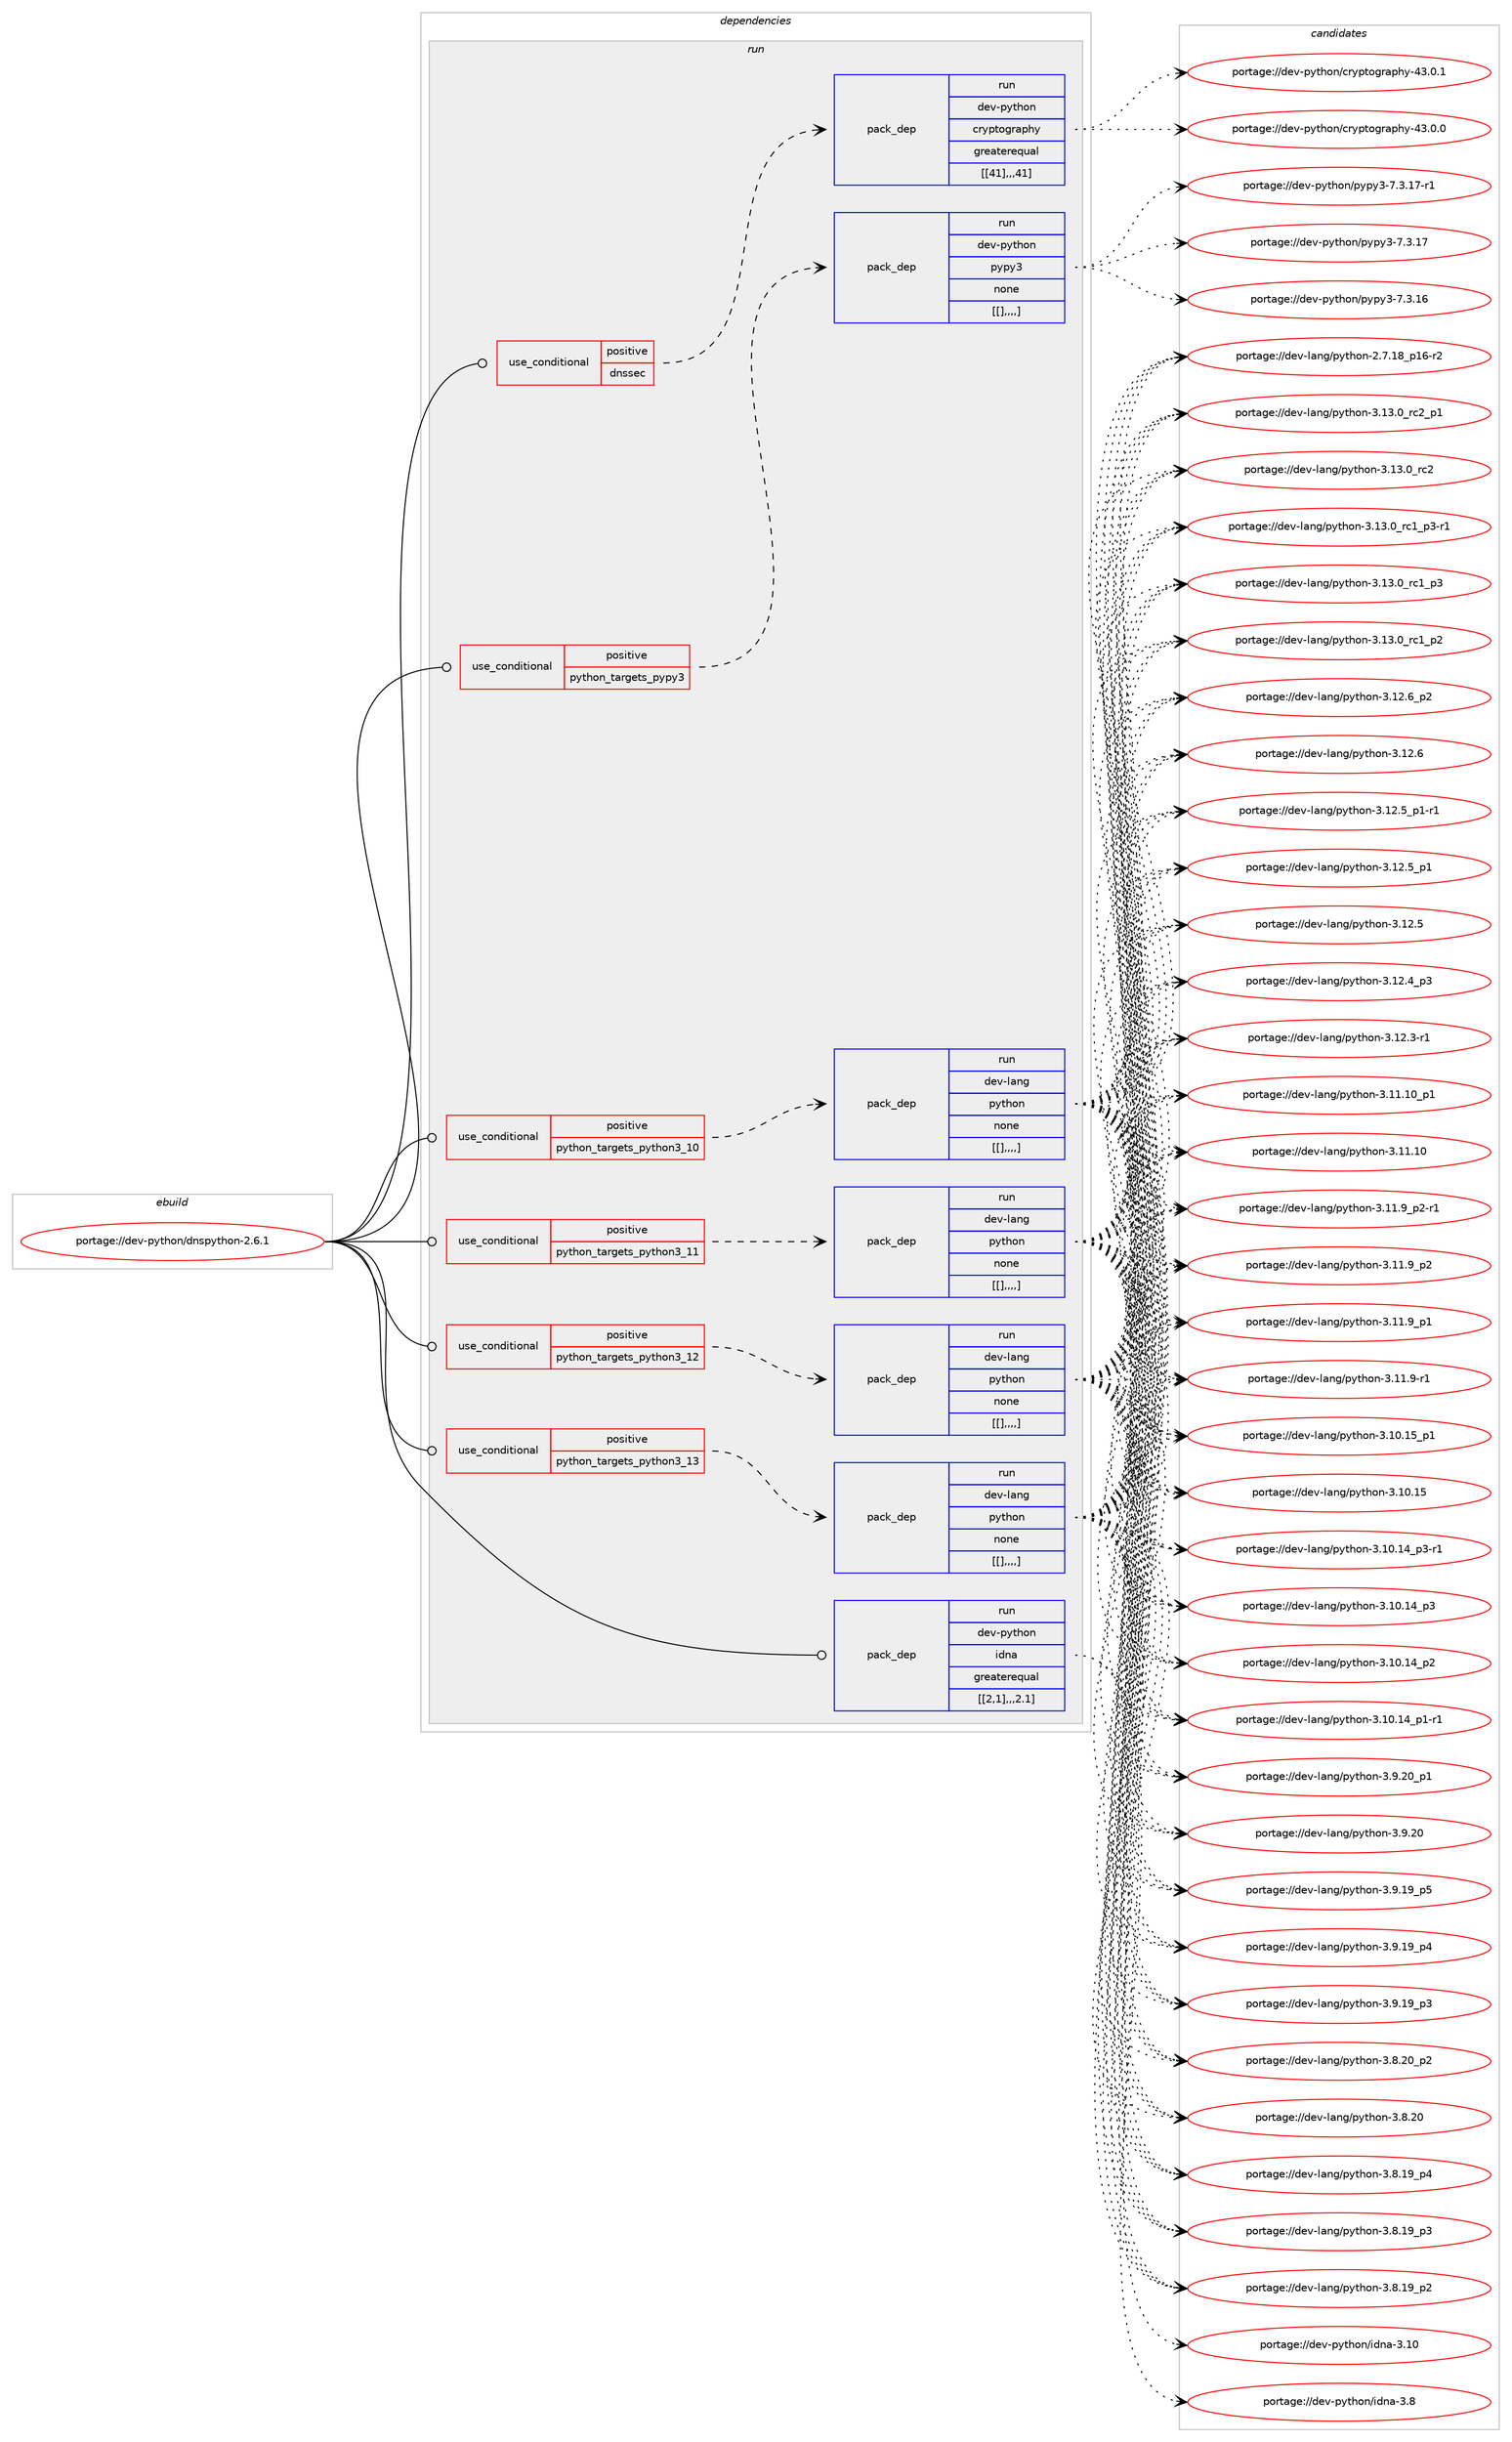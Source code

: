 digraph prolog {

# *************
# Graph options
# *************

newrank=true;
concentrate=true;
compound=true;
graph [rankdir=LR,fontname=Helvetica,fontsize=10,ranksep=1.5];#, ranksep=2.5, nodesep=0.2];
edge  [arrowhead=vee];
node  [fontname=Helvetica,fontsize=10];

# **********
# The ebuild
# **********

subgraph cluster_leftcol {
color=gray;
label=<<i>ebuild</i>>;
id [label="portage://dev-python/dnspython-2.6.1", color=red, width=4, href="../dev-python/dnspython-2.6.1.svg"];
}

# ****************
# The dependencies
# ****************

subgraph cluster_midcol {
color=gray;
label=<<i>dependencies</i>>;
subgraph cluster_compile {
fillcolor="#eeeeee";
style=filled;
label=<<i>compile</i>>;
}
subgraph cluster_compileandrun {
fillcolor="#eeeeee";
style=filled;
label=<<i>compile and run</i>>;
}
subgraph cluster_run {
fillcolor="#eeeeee";
style=filled;
label=<<i>run</i>>;
subgraph cond33556 {
dependency147196 [label=<<TABLE BORDER="0" CELLBORDER="1" CELLSPACING="0" CELLPADDING="4"><TR><TD ROWSPAN="3" CELLPADDING="10">use_conditional</TD></TR><TR><TD>positive</TD></TR><TR><TD>dnssec</TD></TR></TABLE>>, shape=none, color=red];
subgraph pack112428 {
dependency147197 [label=<<TABLE BORDER="0" CELLBORDER="1" CELLSPACING="0" CELLPADDING="4" WIDTH="220"><TR><TD ROWSPAN="6" CELLPADDING="30">pack_dep</TD></TR><TR><TD WIDTH="110">run</TD></TR><TR><TD>dev-python</TD></TR><TR><TD>cryptography</TD></TR><TR><TD>greaterequal</TD></TR><TR><TD>[[41],,,41]</TD></TR></TABLE>>, shape=none, color=blue];
}
dependency147196:e -> dependency147197:w [weight=20,style="dashed",arrowhead="vee"];
}
id:e -> dependency147196:w [weight=20,style="solid",arrowhead="odot"];
subgraph cond33557 {
dependency147198 [label=<<TABLE BORDER="0" CELLBORDER="1" CELLSPACING="0" CELLPADDING="4"><TR><TD ROWSPAN="3" CELLPADDING="10">use_conditional</TD></TR><TR><TD>positive</TD></TR><TR><TD>python_targets_pypy3</TD></TR></TABLE>>, shape=none, color=red];
subgraph pack112429 {
dependency147199 [label=<<TABLE BORDER="0" CELLBORDER="1" CELLSPACING="0" CELLPADDING="4" WIDTH="220"><TR><TD ROWSPAN="6" CELLPADDING="30">pack_dep</TD></TR><TR><TD WIDTH="110">run</TD></TR><TR><TD>dev-python</TD></TR><TR><TD>pypy3</TD></TR><TR><TD>none</TD></TR><TR><TD>[[],,,,]</TD></TR></TABLE>>, shape=none, color=blue];
}
dependency147198:e -> dependency147199:w [weight=20,style="dashed",arrowhead="vee"];
}
id:e -> dependency147198:w [weight=20,style="solid",arrowhead="odot"];
subgraph cond33558 {
dependency147200 [label=<<TABLE BORDER="0" CELLBORDER="1" CELLSPACING="0" CELLPADDING="4"><TR><TD ROWSPAN="3" CELLPADDING="10">use_conditional</TD></TR><TR><TD>positive</TD></TR><TR><TD>python_targets_python3_10</TD></TR></TABLE>>, shape=none, color=red];
subgraph pack112430 {
dependency147201 [label=<<TABLE BORDER="0" CELLBORDER="1" CELLSPACING="0" CELLPADDING="4" WIDTH="220"><TR><TD ROWSPAN="6" CELLPADDING="30">pack_dep</TD></TR><TR><TD WIDTH="110">run</TD></TR><TR><TD>dev-lang</TD></TR><TR><TD>python</TD></TR><TR><TD>none</TD></TR><TR><TD>[[],,,,]</TD></TR></TABLE>>, shape=none, color=blue];
}
dependency147200:e -> dependency147201:w [weight=20,style="dashed",arrowhead="vee"];
}
id:e -> dependency147200:w [weight=20,style="solid",arrowhead="odot"];
subgraph cond33559 {
dependency147202 [label=<<TABLE BORDER="0" CELLBORDER="1" CELLSPACING="0" CELLPADDING="4"><TR><TD ROWSPAN="3" CELLPADDING="10">use_conditional</TD></TR><TR><TD>positive</TD></TR><TR><TD>python_targets_python3_11</TD></TR></TABLE>>, shape=none, color=red];
subgraph pack112431 {
dependency147203 [label=<<TABLE BORDER="0" CELLBORDER="1" CELLSPACING="0" CELLPADDING="4" WIDTH="220"><TR><TD ROWSPAN="6" CELLPADDING="30">pack_dep</TD></TR><TR><TD WIDTH="110">run</TD></TR><TR><TD>dev-lang</TD></TR><TR><TD>python</TD></TR><TR><TD>none</TD></TR><TR><TD>[[],,,,]</TD></TR></TABLE>>, shape=none, color=blue];
}
dependency147202:e -> dependency147203:w [weight=20,style="dashed",arrowhead="vee"];
}
id:e -> dependency147202:w [weight=20,style="solid",arrowhead="odot"];
subgraph cond33560 {
dependency147204 [label=<<TABLE BORDER="0" CELLBORDER="1" CELLSPACING="0" CELLPADDING="4"><TR><TD ROWSPAN="3" CELLPADDING="10">use_conditional</TD></TR><TR><TD>positive</TD></TR><TR><TD>python_targets_python3_12</TD></TR></TABLE>>, shape=none, color=red];
subgraph pack112432 {
dependency147205 [label=<<TABLE BORDER="0" CELLBORDER="1" CELLSPACING="0" CELLPADDING="4" WIDTH="220"><TR><TD ROWSPAN="6" CELLPADDING="30">pack_dep</TD></TR><TR><TD WIDTH="110">run</TD></TR><TR><TD>dev-lang</TD></TR><TR><TD>python</TD></TR><TR><TD>none</TD></TR><TR><TD>[[],,,,]</TD></TR></TABLE>>, shape=none, color=blue];
}
dependency147204:e -> dependency147205:w [weight=20,style="dashed",arrowhead="vee"];
}
id:e -> dependency147204:w [weight=20,style="solid",arrowhead="odot"];
subgraph cond33561 {
dependency147206 [label=<<TABLE BORDER="0" CELLBORDER="1" CELLSPACING="0" CELLPADDING="4"><TR><TD ROWSPAN="3" CELLPADDING="10">use_conditional</TD></TR><TR><TD>positive</TD></TR><TR><TD>python_targets_python3_13</TD></TR></TABLE>>, shape=none, color=red];
subgraph pack112433 {
dependency147207 [label=<<TABLE BORDER="0" CELLBORDER="1" CELLSPACING="0" CELLPADDING="4" WIDTH="220"><TR><TD ROWSPAN="6" CELLPADDING="30">pack_dep</TD></TR><TR><TD WIDTH="110">run</TD></TR><TR><TD>dev-lang</TD></TR><TR><TD>python</TD></TR><TR><TD>none</TD></TR><TR><TD>[[],,,,]</TD></TR></TABLE>>, shape=none, color=blue];
}
dependency147206:e -> dependency147207:w [weight=20,style="dashed",arrowhead="vee"];
}
id:e -> dependency147206:w [weight=20,style="solid",arrowhead="odot"];
subgraph pack112434 {
dependency147208 [label=<<TABLE BORDER="0" CELLBORDER="1" CELLSPACING="0" CELLPADDING="4" WIDTH="220"><TR><TD ROWSPAN="6" CELLPADDING="30">pack_dep</TD></TR><TR><TD WIDTH="110">run</TD></TR><TR><TD>dev-python</TD></TR><TR><TD>idna</TD></TR><TR><TD>greaterequal</TD></TR><TR><TD>[[2,1],,,2.1]</TD></TR></TABLE>>, shape=none, color=blue];
}
id:e -> dependency147208:w [weight=20,style="solid",arrowhead="odot"];
}
}

# **************
# The candidates
# **************

subgraph cluster_choices {
rank=same;
color=gray;
label=<<i>candidates</i>>;

subgraph choice112428 {
color=black;
nodesep=1;
choice1001011184511212111610411111047991141211121161111031149711210412145525146484649 [label="portage://dev-python/cryptography-43.0.1", color=red, width=4,href="../dev-python/cryptography-43.0.1.svg"];
choice1001011184511212111610411111047991141211121161111031149711210412145525146484648 [label="portage://dev-python/cryptography-43.0.0", color=red, width=4,href="../dev-python/cryptography-43.0.0.svg"];
dependency147197:e -> choice1001011184511212111610411111047991141211121161111031149711210412145525146484649:w [style=dotted,weight="100"];
dependency147197:e -> choice1001011184511212111610411111047991141211121161111031149711210412145525146484648:w [style=dotted,weight="100"];
}
subgraph choice112429 {
color=black;
nodesep=1;
choice100101118451121211161041111104711212111212151455546514649554511449 [label="portage://dev-python/pypy3-7.3.17-r1", color=red, width=4,href="../dev-python/pypy3-7.3.17-r1.svg"];
choice10010111845112121116104111110471121211121215145554651464955 [label="portage://dev-python/pypy3-7.3.17", color=red, width=4,href="../dev-python/pypy3-7.3.17.svg"];
choice10010111845112121116104111110471121211121215145554651464954 [label="portage://dev-python/pypy3-7.3.16", color=red, width=4,href="../dev-python/pypy3-7.3.16.svg"];
dependency147199:e -> choice100101118451121211161041111104711212111212151455546514649554511449:w [style=dotted,weight="100"];
dependency147199:e -> choice10010111845112121116104111110471121211121215145554651464955:w [style=dotted,weight="100"];
dependency147199:e -> choice10010111845112121116104111110471121211121215145554651464954:w [style=dotted,weight="100"];
}
subgraph choice112430 {
color=black;
nodesep=1;
choice100101118451089711010347112121116104111110455146495146489511499509511249 [label="portage://dev-lang/python-3.13.0_rc2_p1", color=red, width=4,href="../dev-lang/python-3.13.0_rc2_p1.svg"];
choice10010111845108971101034711212111610411111045514649514648951149950 [label="portage://dev-lang/python-3.13.0_rc2", color=red, width=4,href="../dev-lang/python-3.13.0_rc2.svg"];
choice1001011184510897110103471121211161041111104551464951464895114994995112514511449 [label="portage://dev-lang/python-3.13.0_rc1_p3-r1", color=red, width=4,href="../dev-lang/python-3.13.0_rc1_p3-r1.svg"];
choice100101118451089711010347112121116104111110455146495146489511499499511251 [label="portage://dev-lang/python-3.13.0_rc1_p3", color=red, width=4,href="../dev-lang/python-3.13.0_rc1_p3.svg"];
choice100101118451089711010347112121116104111110455146495146489511499499511250 [label="portage://dev-lang/python-3.13.0_rc1_p2", color=red, width=4,href="../dev-lang/python-3.13.0_rc1_p2.svg"];
choice100101118451089711010347112121116104111110455146495046549511250 [label="portage://dev-lang/python-3.12.6_p2", color=red, width=4,href="../dev-lang/python-3.12.6_p2.svg"];
choice10010111845108971101034711212111610411111045514649504654 [label="portage://dev-lang/python-3.12.6", color=red, width=4,href="../dev-lang/python-3.12.6.svg"];
choice1001011184510897110103471121211161041111104551464950465395112494511449 [label="portage://dev-lang/python-3.12.5_p1-r1", color=red, width=4,href="../dev-lang/python-3.12.5_p1-r1.svg"];
choice100101118451089711010347112121116104111110455146495046539511249 [label="portage://dev-lang/python-3.12.5_p1", color=red, width=4,href="../dev-lang/python-3.12.5_p1.svg"];
choice10010111845108971101034711212111610411111045514649504653 [label="portage://dev-lang/python-3.12.5", color=red, width=4,href="../dev-lang/python-3.12.5.svg"];
choice100101118451089711010347112121116104111110455146495046529511251 [label="portage://dev-lang/python-3.12.4_p3", color=red, width=4,href="../dev-lang/python-3.12.4_p3.svg"];
choice100101118451089711010347112121116104111110455146495046514511449 [label="portage://dev-lang/python-3.12.3-r1", color=red, width=4,href="../dev-lang/python-3.12.3-r1.svg"];
choice10010111845108971101034711212111610411111045514649494649489511249 [label="portage://dev-lang/python-3.11.10_p1", color=red, width=4,href="../dev-lang/python-3.11.10_p1.svg"];
choice1001011184510897110103471121211161041111104551464949464948 [label="portage://dev-lang/python-3.11.10", color=red, width=4,href="../dev-lang/python-3.11.10.svg"];
choice1001011184510897110103471121211161041111104551464949465795112504511449 [label="portage://dev-lang/python-3.11.9_p2-r1", color=red, width=4,href="../dev-lang/python-3.11.9_p2-r1.svg"];
choice100101118451089711010347112121116104111110455146494946579511250 [label="portage://dev-lang/python-3.11.9_p2", color=red, width=4,href="../dev-lang/python-3.11.9_p2.svg"];
choice100101118451089711010347112121116104111110455146494946579511249 [label="portage://dev-lang/python-3.11.9_p1", color=red, width=4,href="../dev-lang/python-3.11.9_p1.svg"];
choice100101118451089711010347112121116104111110455146494946574511449 [label="portage://dev-lang/python-3.11.9-r1", color=red, width=4,href="../dev-lang/python-3.11.9-r1.svg"];
choice10010111845108971101034711212111610411111045514649484649539511249 [label="portage://dev-lang/python-3.10.15_p1", color=red, width=4,href="../dev-lang/python-3.10.15_p1.svg"];
choice1001011184510897110103471121211161041111104551464948464953 [label="portage://dev-lang/python-3.10.15", color=red, width=4,href="../dev-lang/python-3.10.15.svg"];
choice100101118451089711010347112121116104111110455146494846495295112514511449 [label="portage://dev-lang/python-3.10.14_p3-r1", color=red, width=4,href="../dev-lang/python-3.10.14_p3-r1.svg"];
choice10010111845108971101034711212111610411111045514649484649529511251 [label="portage://dev-lang/python-3.10.14_p3", color=red, width=4,href="../dev-lang/python-3.10.14_p3.svg"];
choice10010111845108971101034711212111610411111045514649484649529511250 [label="portage://dev-lang/python-3.10.14_p2", color=red, width=4,href="../dev-lang/python-3.10.14_p2.svg"];
choice100101118451089711010347112121116104111110455146494846495295112494511449 [label="portage://dev-lang/python-3.10.14_p1-r1", color=red, width=4,href="../dev-lang/python-3.10.14_p1-r1.svg"];
choice100101118451089711010347112121116104111110455146574650489511249 [label="portage://dev-lang/python-3.9.20_p1", color=red, width=4,href="../dev-lang/python-3.9.20_p1.svg"];
choice10010111845108971101034711212111610411111045514657465048 [label="portage://dev-lang/python-3.9.20", color=red, width=4,href="../dev-lang/python-3.9.20.svg"];
choice100101118451089711010347112121116104111110455146574649579511253 [label="portage://dev-lang/python-3.9.19_p5", color=red, width=4,href="../dev-lang/python-3.9.19_p5.svg"];
choice100101118451089711010347112121116104111110455146574649579511252 [label="portage://dev-lang/python-3.9.19_p4", color=red, width=4,href="../dev-lang/python-3.9.19_p4.svg"];
choice100101118451089711010347112121116104111110455146574649579511251 [label="portage://dev-lang/python-3.9.19_p3", color=red, width=4,href="../dev-lang/python-3.9.19_p3.svg"];
choice100101118451089711010347112121116104111110455146564650489511250 [label="portage://dev-lang/python-3.8.20_p2", color=red, width=4,href="../dev-lang/python-3.8.20_p2.svg"];
choice10010111845108971101034711212111610411111045514656465048 [label="portage://dev-lang/python-3.8.20", color=red, width=4,href="../dev-lang/python-3.8.20.svg"];
choice100101118451089711010347112121116104111110455146564649579511252 [label="portage://dev-lang/python-3.8.19_p4", color=red, width=4,href="../dev-lang/python-3.8.19_p4.svg"];
choice100101118451089711010347112121116104111110455146564649579511251 [label="portage://dev-lang/python-3.8.19_p3", color=red, width=4,href="../dev-lang/python-3.8.19_p3.svg"];
choice100101118451089711010347112121116104111110455146564649579511250 [label="portage://dev-lang/python-3.8.19_p2", color=red, width=4,href="../dev-lang/python-3.8.19_p2.svg"];
choice100101118451089711010347112121116104111110455046554649569511249544511450 [label="portage://dev-lang/python-2.7.18_p16-r2", color=red, width=4,href="../dev-lang/python-2.7.18_p16-r2.svg"];
dependency147201:e -> choice100101118451089711010347112121116104111110455146495146489511499509511249:w [style=dotted,weight="100"];
dependency147201:e -> choice10010111845108971101034711212111610411111045514649514648951149950:w [style=dotted,weight="100"];
dependency147201:e -> choice1001011184510897110103471121211161041111104551464951464895114994995112514511449:w [style=dotted,weight="100"];
dependency147201:e -> choice100101118451089711010347112121116104111110455146495146489511499499511251:w [style=dotted,weight="100"];
dependency147201:e -> choice100101118451089711010347112121116104111110455146495146489511499499511250:w [style=dotted,weight="100"];
dependency147201:e -> choice100101118451089711010347112121116104111110455146495046549511250:w [style=dotted,weight="100"];
dependency147201:e -> choice10010111845108971101034711212111610411111045514649504654:w [style=dotted,weight="100"];
dependency147201:e -> choice1001011184510897110103471121211161041111104551464950465395112494511449:w [style=dotted,weight="100"];
dependency147201:e -> choice100101118451089711010347112121116104111110455146495046539511249:w [style=dotted,weight="100"];
dependency147201:e -> choice10010111845108971101034711212111610411111045514649504653:w [style=dotted,weight="100"];
dependency147201:e -> choice100101118451089711010347112121116104111110455146495046529511251:w [style=dotted,weight="100"];
dependency147201:e -> choice100101118451089711010347112121116104111110455146495046514511449:w [style=dotted,weight="100"];
dependency147201:e -> choice10010111845108971101034711212111610411111045514649494649489511249:w [style=dotted,weight="100"];
dependency147201:e -> choice1001011184510897110103471121211161041111104551464949464948:w [style=dotted,weight="100"];
dependency147201:e -> choice1001011184510897110103471121211161041111104551464949465795112504511449:w [style=dotted,weight="100"];
dependency147201:e -> choice100101118451089711010347112121116104111110455146494946579511250:w [style=dotted,weight="100"];
dependency147201:e -> choice100101118451089711010347112121116104111110455146494946579511249:w [style=dotted,weight="100"];
dependency147201:e -> choice100101118451089711010347112121116104111110455146494946574511449:w [style=dotted,weight="100"];
dependency147201:e -> choice10010111845108971101034711212111610411111045514649484649539511249:w [style=dotted,weight="100"];
dependency147201:e -> choice1001011184510897110103471121211161041111104551464948464953:w [style=dotted,weight="100"];
dependency147201:e -> choice100101118451089711010347112121116104111110455146494846495295112514511449:w [style=dotted,weight="100"];
dependency147201:e -> choice10010111845108971101034711212111610411111045514649484649529511251:w [style=dotted,weight="100"];
dependency147201:e -> choice10010111845108971101034711212111610411111045514649484649529511250:w [style=dotted,weight="100"];
dependency147201:e -> choice100101118451089711010347112121116104111110455146494846495295112494511449:w [style=dotted,weight="100"];
dependency147201:e -> choice100101118451089711010347112121116104111110455146574650489511249:w [style=dotted,weight="100"];
dependency147201:e -> choice10010111845108971101034711212111610411111045514657465048:w [style=dotted,weight="100"];
dependency147201:e -> choice100101118451089711010347112121116104111110455146574649579511253:w [style=dotted,weight="100"];
dependency147201:e -> choice100101118451089711010347112121116104111110455146574649579511252:w [style=dotted,weight="100"];
dependency147201:e -> choice100101118451089711010347112121116104111110455146574649579511251:w [style=dotted,weight="100"];
dependency147201:e -> choice100101118451089711010347112121116104111110455146564650489511250:w [style=dotted,weight="100"];
dependency147201:e -> choice10010111845108971101034711212111610411111045514656465048:w [style=dotted,weight="100"];
dependency147201:e -> choice100101118451089711010347112121116104111110455146564649579511252:w [style=dotted,weight="100"];
dependency147201:e -> choice100101118451089711010347112121116104111110455146564649579511251:w [style=dotted,weight="100"];
dependency147201:e -> choice100101118451089711010347112121116104111110455146564649579511250:w [style=dotted,weight="100"];
dependency147201:e -> choice100101118451089711010347112121116104111110455046554649569511249544511450:w [style=dotted,weight="100"];
}
subgraph choice112431 {
color=black;
nodesep=1;
choice100101118451089711010347112121116104111110455146495146489511499509511249 [label="portage://dev-lang/python-3.13.0_rc2_p1", color=red, width=4,href="../dev-lang/python-3.13.0_rc2_p1.svg"];
choice10010111845108971101034711212111610411111045514649514648951149950 [label="portage://dev-lang/python-3.13.0_rc2", color=red, width=4,href="../dev-lang/python-3.13.0_rc2.svg"];
choice1001011184510897110103471121211161041111104551464951464895114994995112514511449 [label="portage://dev-lang/python-3.13.0_rc1_p3-r1", color=red, width=4,href="../dev-lang/python-3.13.0_rc1_p3-r1.svg"];
choice100101118451089711010347112121116104111110455146495146489511499499511251 [label="portage://dev-lang/python-3.13.0_rc1_p3", color=red, width=4,href="../dev-lang/python-3.13.0_rc1_p3.svg"];
choice100101118451089711010347112121116104111110455146495146489511499499511250 [label="portage://dev-lang/python-3.13.0_rc1_p2", color=red, width=4,href="../dev-lang/python-3.13.0_rc1_p2.svg"];
choice100101118451089711010347112121116104111110455146495046549511250 [label="portage://dev-lang/python-3.12.6_p2", color=red, width=4,href="../dev-lang/python-3.12.6_p2.svg"];
choice10010111845108971101034711212111610411111045514649504654 [label="portage://dev-lang/python-3.12.6", color=red, width=4,href="../dev-lang/python-3.12.6.svg"];
choice1001011184510897110103471121211161041111104551464950465395112494511449 [label="portage://dev-lang/python-3.12.5_p1-r1", color=red, width=4,href="../dev-lang/python-3.12.5_p1-r1.svg"];
choice100101118451089711010347112121116104111110455146495046539511249 [label="portage://dev-lang/python-3.12.5_p1", color=red, width=4,href="../dev-lang/python-3.12.5_p1.svg"];
choice10010111845108971101034711212111610411111045514649504653 [label="portage://dev-lang/python-3.12.5", color=red, width=4,href="../dev-lang/python-3.12.5.svg"];
choice100101118451089711010347112121116104111110455146495046529511251 [label="portage://dev-lang/python-3.12.4_p3", color=red, width=4,href="../dev-lang/python-3.12.4_p3.svg"];
choice100101118451089711010347112121116104111110455146495046514511449 [label="portage://dev-lang/python-3.12.3-r1", color=red, width=4,href="../dev-lang/python-3.12.3-r1.svg"];
choice10010111845108971101034711212111610411111045514649494649489511249 [label="portage://dev-lang/python-3.11.10_p1", color=red, width=4,href="../dev-lang/python-3.11.10_p1.svg"];
choice1001011184510897110103471121211161041111104551464949464948 [label="portage://dev-lang/python-3.11.10", color=red, width=4,href="../dev-lang/python-3.11.10.svg"];
choice1001011184510897110103471121211161041111104551464949465795112504511449 [label="portage://dev-lang/python-3.11.9_p2-r1", color=red, width=4,href="../dev-lang/python-3.11.9_p2-r1.svg"];
choice100101118451089711010347112121116104111110455146494946579511250 [label="portage://dev-lang/python-3.11.9_p2", color=red, width=4,href="../dev-lang/python-3.11.9_p2.svg"];
choice100101118451089711010347112121116104111110455146494946579511249 [label="portage://dev-lang/python-3.11.9_p1", color=red, width=4,href="../dev-lang/python-3.11.9_p1.svg"];
choice100101118451089711010347112121116104111110455146494946574511449 [label="portage://dev-lang/python-3.11.9-r1", color=red, width=4,href="../dev-lang/python-3.11.9-r1.svg"];
choice10010111845108971101034711212111610411111045514649484649539511249 [label="portage://dev-lang/python-3.10.15_p1", color=red, width=4,href="../dev-lang/python-3.10.15_p1.svg"];
choice1001011184510897110103471121211161041111104551464948464953 [label="portage://dev-lang/python-3.10.15", color=red, width=4,href="../dev-lang/python-3.10.15.svg"];
choice100101118451089711010347112121116104111110455146494846495295112514511449 [label="portage://dev-lang/python-3.10.14_p3-r1", color=red, width=4,href="../dev-lang/python-3.10.14_p3-r1.svg"];
choice10010111845108971101034711212111610411111045514649484649529511251 [label="portage://dev-lang/python-3.10.14_p3", color=red, width=4,href="../dev-lang/python-3.10.14_p3.svg"];
choice10010111845108971101034711212111610411111045514649484649529511250 [label="portage://dev-lang/python-3.10.14_p2", color=red, width=4,href="../dev-lang/python-3.10.14_p2.svg"];
choice100101118451089711010347112121116104111110455146494846495295112494511449 [label="portage://dev-lang/python-3.10.14_p1-r1", color=red, width=4,href="../dev-lang/python-3.10.14_p1-r1.svg"];
choice100101118451089711010347112121116104111110455146574650489511249 [label="portage://dev-lang/python-3.9.20_p1", color=red, width=4,href="../dev-lang/python-3.9.20_p1.svg"];
choice10010111845108971101034711212111610411111045514657465048 [label="portage://dev-lang/python-3.9.20", color=red, width=4,href="../dev-lang/python-3.9.20.svg"];
choice100101118451089711010347112121116104111110455146574649579511253 [label="portage://dev-lang/python-3.9.19_p5", color=red, width=4,href="../dev-lang/python-3.9.19_p5.svg"];
choice100101118451089711010347112121116104111110455146574649579511252 [label="portage://dev-lang/python-3.9.19_p4", color=red, width=4,href="../dev-lang/python-3.9.19_p4.svg"];
choice100101118451089711010347112121116104111110455146574649579511251 [label="portage://dev-lang/python-3.9.19_p3", color=red, width=4,href="../dev-lang/python-3.9.19_p3.svg"];
choice100101118451089711010347112121116104111110455146564650489511250 [label="portage://dev-lang/python-3.8.20_p2", color=red, width=4,href="../dev-lang/python-3.8.20_p2.svg"];
choice10010111845108971101034711212111610411111045514656465048 [label="portage://dev-lang/python-3.8.20", color=red, width=4,href="../dev-lang/python-3.8.20.svg"];
choice100101118451089711010347112121116104111110455146564649579511252 [label="portage://dev-lang/python-3.8.19_p4", color=red, width=4,href="../dev-lang/python-3.8.19_p4.svg"];
choice100101118451089711010347112121116104111110455146564649579511251 [label="portage://dev-lang/python-3.8.19_p3", color=red, width=4,href="../dev-lang/python-3.8.19_p3.svg"];
choice100101118451089711010347112121116104111110455146564649579511250 [label="portage://dev-lang/python-3.8.19_p2", color=red, width=4,href="../dev-lang/python-3.8.19_p2.svg"];
choice100101118451089711010347112121116104111110455046554649569511249544511450 [label="portage://dev-lang/python-2.7.18_p16-r2", color=red, width=4,href="../dev-lang/python-2.7.18_p16-r2.svg"];
dependency147203:e -> choice100101118451089711010347112121116104111110455146495146489511499509511249:w [style=dotted,weight="100"];
dependency147203:e -> choice10010111845108971101034711212111610411111045514649514648951149950:w [style=dotted,weight="100"];
dependency147203:e -> choice1001011184510897110103471121211161041111104551464951464895114994995112514511449:w [style=dotted,weight="100"];
dependency147203:e -> choice100101118451089711010347112121116104111110455146495146489511499499511251:w [style=dotted,weight="100"];
dependency147203:e -> choice100101118451089711010347112121116104111110455146495146489511499499511250:w [style=dotted,weight="100"];
dependency147203:e -> choice100101118451089711010347112121116104111110455146495046549511250:w [style=dotted,weight="100"];
dependency147203:e -> choice10010111845108971101034711212111610411111045514649504654:w [style=dotted,weight="100"];
dependency147203:e -> choice1001011184510897110103471121211161041111104551464950465395112494511449:w [style=dotted,weight="100"];
dependency147203:e -> choice100101118451089711010347112121116104111110455146495046539511249:w [style=dotted,weight="100"];
dependency147203:e -> choice10010111845108971101034711212111610411111045514649504653:w [style=dotted,weight="100"];
dependency147203:e -> choice100101118451089711010347112121116104111110455146495046529511251:w [style=dotted,weight="100"];
dependency147203:e -> choice100101118451089711010347112121116104111110455146495046514511449:w [style=dotted,weight="100"];
dependency147203:e -> choice10010111845108971101034711212111610411111045514649494649489511249:w [style=dotted,weight="100"];
dependency147203:e -> choice1001011184510897110103471121211161041111104551464949464948:w [style=dotted,weight="100"];
dependency147203:e -> choice1001011184510897110103471121211161041111104551464949465795112504511449:w [style=dotted,weight="100"];
dependency147203:e -> choice100101118451089711010347112121116104111110455146494946579511250:w [style=dotted,weight="100"];
dependency147203:e -> choice100101118451089711010347112121116104111110455146494946579511249:w [style=dotted,weight="100"];
dependency147203:e -> choice100101118451089711010347112121116104111110455146494946574511449:w [style=dotted,weight="100"];
dependency147203:e -> choice10010111845108971101034711212111610411111045514649484649539511249:w [style=dotted,weight="100"];
dependency147203:e -> choice1001011184510897110103471121211161041111104551464948464953:w [style=dotted,weight="100"];
dependency147203:e -> choice100101118451089711010347112121116104111110455146494846495295112514511449:w [style=dotted,weight="100"];
dependency147203:e -> choice10010111845108971101034711212111610411111045514649484649529511251:w [style=dotted,weight="100"];
dependency147203:e -> choice10010111845108971101034711212111610411111045514649484649529511250:w [style=dotted,weight="100"];
dependency147203:e -> choice100101118451089711010347112121116104111110455146494846495295112494511449:w [style=dotted,weight="100"];
dependency147203:e -> choice100101118451089711010347112121116104111110455146574650489511249:w [style=dotted,weight="100"];
dependency147203:e -> choice10010111845108971101034711212111610411111045514657465048:w [style=dotted,weight="100"];
dependency147203:e -> choice100101118451089711010347112121116104111110455146574649579511253:w [style=dotted,weight="100"];
dependency147203:e -> choice100101118451089711010347112121116104111110455146574649579511252:w [style=dotted,weight="100"];
dependency147203:e -> choice100101118451089711010347112121116104111110455146574649579511251:w [style=dotted,weight="100"];
dependency147203:e -> choice100101118451089711010347112121116104111110455146564650489511250:w [style=dotted,weight="100"];
dependency147203:e -> choice10010111845108971101034711212111610411111045514656465048:w [style=dotted,weight="100"];
dependency147203:e -> choice100101118451089711010347112121116104111110455146564649579511252:w [style=dotted,weight="100"];
dependency147203:e -> choice100101118451089711010347112121116104111110455146564649579511251:w [style=dotted,weight="100"];
dependency147203:e -> choice100101118451089711010347112121116104111110455146564649579511250:w [style=dotted,weight="100"];
dependency147203:e -> choice100101118451089711010347112121116104111110455046554649569511249544511450:w [style=dotted,weight="100"];
}
subgraph choice112432 {
color=black;
nodesep=1;
choice100101118451089711010347112121116104111110455146495146489511499509511249 [label="portage://dev-lang/python-3.13.0_rc2_p1", color=red, width=4,href="../dev-lang/python-3.13.0_rc2_p1.svg"];
choice10010111845108971101034711212111610411111045514649514648951149950 [label="portage://dev-lang/python-3.13.0_rc2", color=red, width=4,href="../dev-lang/python-3.13.0_rc2.svg"];
choice1001011184510897110103471121211161041111104551464951464895114994995112514511449 [label="portage://dev-lang/python-3.13.0_rc1_p3-r1", color=red, width=4,href="../dev-lang/python-3.13.0_rc1_p3-r1.svg"];
choice100101118451089711010347112121116104111110455146495146489511499499511251 [label="portage://dev-lang/python-3.13.0_rc1_p3", color=red, width=4,href="../dev-lang/python-3.13.0_rc1_p3.svg"];
choice100101118451089711010347112121116104111110455146495146489511499499511250 [label="portage://dev-lang/python-3.13.0_rc1_p2", color=red, width=4,href="../dev-lang/python-3.13.0_rc1_p2.svg"];
choice100101118451089711010347112121116104111110455146495046549511250 [label="portage://dev-lang/python-3.12.6_p2", color=red, width=4,href="../dev-lang/python-3.12.6_p2.svg"];
choice10010111845108971101034711212111610411111045514649504654 [label="portage://dev-lang/python-3.12.6", color=red, width=4,href="../dev-lang/python-3.12.6.svg"];
choice1001011184510897110103471121211161041111104551464950465395112494511449 [label="portage://dev-lang/python-3.12.5_p1-r1", color=red, width=4,href="../dev-lang/python-3.12.5_p1-r1.svg"];
choice100101118451089711010347112121116104111110455146495046539511249 [label="portage://dev-lang/python-3.12.5_p1", color=red, width=4,href="../dev-lang/python-3.12.5_p1.svg"];
choice10010111845108971101034711212111610411111045514649504653 [label="portage://dev-lang/python-3.12.5", color=red, width=4,href="../dev-lang/python-3.12.5.svg"];
choice100101118451089711010347112121116104111110455146495046529511251 [label="portage://dev-lang/python-3.12.4_p3", color=red, width=4,href="../dev-lang/python-3.12.4_p3.svg"];
choice100101118451089711010347112121116104111110455146495046514511449 [label="portage://dev-lang/python-3.12.3-r1", color=red, width=4,href="../dev-lang/python-3.12.3-r1.svg"];
choice10010111845108971101034711212111610411111045514649494649489511249 [label="portage://dev-lang/python-3.11.10_p1", color=red, width=4,href="../dev-lang/python-3.11.10_p1.svg"];
choice1001011184510897110103471121211161041111104551464949464948 [label="portage://dev-lang/python-3.11.10", color=red, width=4,href="../dev-lang/python-3.11.10.svg"];
choice1001011184510897110103471121211161041111104551464949465795112504511449 [label="portage://dev-lang/python-3.11.9_p2-r1", color=red, width=4,href="../dev-lang/python-3.11.9_p2-r1.svg"];
choice100101118451089711010347112121116104111110455146494946579511250 [label="portage://dev-lang/python-3.11.9_p2", color=red, width=4,href="../dev-lang/python-3.11.9_p2.svg"];
choice100101118451089711010347112121116104111110455146494946579511249 [label="portage://dev-lang/python-3.11.9_p1", color=red, width=4,href="../dev-lang/python-3.11.9_p1.svg"];
choice100101118451089711010347112121116104111110455146494946574511449 [label="portage://dev-lang/python-3.11.9-r1", color=red, width=4,href="../dev-lang/python-3.11.9-r1.svg"];
choice10010111845108971101034711212111610411111045514649484649539511249 [label="portage://dev-lang/python-3.10.15_p1", color=red, width=4,href="../dev-lang/python-3.10.15_p1.svg"];
choice1001011184510897110103471121211161041111104551464948464953 [label="portage://dev-lang/python-3.10.15", color=red, width=4,href="../dev-lang/python-3.10.15.svg"];
choice100101118451089711010347112121116104111110455146494846495295112514511449 [label="portage://dev-lang/python-3.10.14_p3-r1", color=red, width=4,href="../dev-lang/python-3.10.14_p3-r1.svg"];
choice10010111845108971101034711212111610411111045514649484649529511251 [label="portage://dev-lang/python-3.10.14_p3", color=red, width=4,href="../dev-lang/python-3.10.14_p3.svg"];
choice10010111845108971101034711212111610411111045514649484649529511250 [label="portage://dev-lang/python-3.10.14_p2", color=red, width=4,href="../dev-lang/python-3.10.14_p2.svg"];
choice100101118451089711010347112121116104111110455146494846495295112494511449 [label="portage://dev-lang/python-3.10.14_p1-r1", color=red, width=4,href="../dev-lang/python-3.10.14_p1-r1.svg"];
choice100101118451089711010347112121116104111110455146574650489511249 [label="portage://dev-lang/python-3.9.20_p1", color=red, width=4,href="../dev-lang/python-3.9.20_p1.svg"];
choice10010111845108971101034711212111610411111045514657465048 [label="portage://dev-lang/python-3.9.20", color=red, width=4,href="../dev-lang/python-3.9.20.svg"];
choice100101118451089711010347112121116104111110455146574649579511253 [label="portage://dev-lang/python-3.9.19_p5", color=red, width=4,href="../dev-lang/python-3.9.19_p5.svg"];
choice100101118451089711010347112121116104111110455146574649579511252 [label="portage://dev-lang/python-3.9.19_p4", color=red, width=4,href="../dev-lang/python-3.9.19_p4.svg"];
choice100101118451089711010347112121116104111110455146574649579511251 [label="portage://dev-lang/python-3.9.19_p3", color=red, width=4,href="../dev-lang/python-3.9.19_p3.svg"];
choice100101118451089711010347112121116104111110455146564650489511250 [label="portage://dev-lang/python-3.8.20_p2", color=red, width=4,href="../dev-lang/python-3.8.20_p2.svg"];
choice10010111845108971101034711212111610411111045514656465048 [label="portage://dev-lang/python-3.8.20", color=red, width=4,href="../dev-lang/python-3.8.20.svg"];
choice100101118451089711010347112121116104111110455146564649579511252 [label="portage://dev-lang/python-3.8.19_p4", color=red, width=4,href="../dev-lang/python-3.8.19_p4.svg"];
choice100101118451089711010347112121116104111110455146564649579511251 [label="portage://dev-lang/python-3.8.19_p3", color=red, width=4,href="../dev-lang/python-3.8.19_p3.svg"];
choice100101118451089711010347112121116104111110455146564649579511250 [label="portage://dev-lang/python-3.8.19_p2", color=red, width=4,href="../dev-lang/python-3.8.19_p2.svg"];
choice100101118451089711010347112121116104111110455046554649569511249544511450 [label="portage://dev-lang/python-2.7.18_p16-r2", color=red, width=4,href="../dev-lang/python-2.7.18_p16-r2.svg"];
dependency147205:e -> choice100101118451089711010347112121116104111110455146495146489511499509511249:w [style=dotted,weight="100"];
dependency147205:e -> choice10010111845108971101034711212111610411111045514649514648951149950:w [style=dotted,weight="100"];
dependency147205:e -> choice1001011184510897110103471121211161041111104551464951464895114994995112514511449:w [style=dotted,weight="100"];
dependency147205:e -> choice100101118451089711010347112121116104111110455146495146489511499499511251:w [style=dotted,weight="100"];
dependency147205:e -> choice100101118451089711010347112121116104111110455146495146489511499499511250:w [style=dotted,weight="100"];
dependency147205:e -> choice100101118451089711010347112121116104111110455146495046549511250:w [style=dotted,weight="100"];
dependency147205:e -> choice10010111845108971101034711212111610411111045514649504654:w [style=dotted,weight="100"];
dependency147205:e -> choice1001011184510897110103471121211161041111104551464950465395112494511449:w [style=dotted,weight="100"];
dependency147205:e -> choice100101118451089711010347112121116104111110455146495046539511249:w [style=dotted,weight="100"];
dependency147205:e -> choice10010111845108971101034711212111610411111045514649504653:w [style=dotted,weight="100"];
dependency147205:e -> choice100101118451089711010347112121116104111110455146495046529511251:w [style=dotted,weight="100"];
dependency147205:e -> choice100101118451089711010347112121116104111110455146495046514511449:w [style=dotted,weight="100"];
dependency147205:e -> choice10010111845108971101034711212111610411111045514649494649489511249:w [style=dotted,weight="100"];
dependency147205:e -> choice1001011184510897110103471121211161041111104551464949464948:w [style=dotted,weight="100"];
dependency147205:e -> choice1001011184510897110103471121211161041111104551464949465795112504511449:w [style=dotted,weight="100"];
dependency147205:e -> choice100101118451089711010347112121116104111110455146494946579511250:w [style=dotted,weight="100"];
dependency147205:e -> choice100101118451089711010347112121116104111110455146494946579511249:w [style=dotted,weight="100"];
dependency147205:e -> choice100101118451089711010347112121116104111110455146494946574511449:w [style=dotted,weight="100"];
dependency147205:e -> choice10010111845108971101034711212111610411111045514649484649539511249:w [style=dotted,weight="100"];
dependency147205:e -> choice1001011184510897110103471121211161041111104551464948464953:w [style=dotted,weight="100"];
dependency147205:e -> choice100101118451089711010347112121116104111110455146494846495295112514511449:w [style=dotted,weight="100"];
dependency147205:e -> choice10010111845108971101034711212111610411111045514649484649529511251:w [style=dotted,weight="100"];
dependency147205:e -> choice10010111845108971101034711212111610411111045514649484649529511250:w [style=dotted,weight="100"];
dependency147205:e -> choice100101118451089711010347112121116104111110455146494846495295112494511449:w [style=dotted,weight="100"];
dependency147205:e -> choice100101118451089711010347112121116104111110455146574650489511249:w [style=dotted,weight="100"];
dependency147205:e -> choice10010111845108971101034711212111610411111045514657465048:w [style=dotted,weight="100"];
dependency147205:e -> choice100101118451089711010347112121116104111110455146574649579511253:w [style=dotted,weight="100"];
dependency147205:e -> choice100101118451089711010347112121116104111110455146574649579511252:w [style=dotted,weight="100"];
dependency147205:e -> choice100101118451089711010347112121116104111110455146574649579511251:w [style=dotted,weight="100"];
dependency147205:e -> choice100101118451089711010347112121116104111110455146564650489511250:w [style=dotted,weight="100"];
dependency147205:e -> choice10010111845108971101034711212111610411111045514656465048:w [style=dotted,weight="100"];
dependency147205:e -> choice100101118451089711010347112121116104111110455146564649579511252:w [style=dotted,weight="100"];
dependency147205:e -> choice100101118451089711010347112121116104111110455146564649579511251:w [style=dotted,weight="100"];
dependency147205:e -> choice100101118451089711010347112121116104111110455146564649579511250:w [style=dotted,weight="100"];
dependency147205:e -> choice100101118451089711010347112121116104111110455046554649569511249544511450:w [style=dotted,weight="100"];
}
subgraph choice112433 {
color=black;
nodesep=1;
choice100101118451089711010347112121116104111110455146495146489511499509511249 [label="portage://dev-lang/python-3.13.0_rc2_p1", color=red, width=4,href="../dev-lang/python-3.13.0_rc2_p1.svg"];
choice10010111845108971101034711212111610411111045514649514648951149950 [label="portage://dev-lang/python-3.13.0_rc2", color=red, width=4,href="../dev-lang/python-3.13.0_rc2.svg"];
choice1001011184510897110103471121211161041111104551464951464895114994995112514511449 [label="portage://dev-lang/python-3.13.0_rc1_p3-r1", color=red, width=4,href="../dev-lang/python-3.13.0_rc1_p3-r1.svg"];
choice100101118451089711010347112121116104111110455146495146489511499499511251 [label="portage://dev-lang/python-3.13.0_rc1_p3", color=red, width=4,href="../dev-lang/python-3.13.0_rc1_p3.svg"];
choice100101118451089711010347112121116104111110455146495146489511499499511250 [label="portage://dev-lang/python-3.13.0_rc1_p2", color=red, width=4,href="../dev-lang/python-3.13.0_rc1_p2.svg"];
choice100101118451089711010347112121116104111110455146495046549511250 [label="portage://dev-lang/python-3.12.6_p2", color=red, width=4,href="../dev-lang/python-3.12.6_p2.svg"];
choice10010111845108971101034711212111610411111045514649504654 [label="portage://dev-lang/python-3.12.6", color=red, width=4,href="../dev-lang/python-3.12.6.svg"];
choice1001011184510897110103471121211161041111104551464950465395112494511449 [label="portage://dev-lang/python-3.12.5_p1-r1", color=red, width=4,href="../dev-lang/python-3.12.5_p1-r1.svg"];
choice100101118451089711010347112121116104111110455146495046539511249 [label="portage://dev-lang/python-3.12.5_p1", color=red, width=4,href="../dev-lang/python-3.12.5_p1.svg"];
choice10010111845108971101034711212111610411111045514649504653 [label="portage://dev-lang/python-3.12.5", color=red, width=4,href="../dev-lang/python-3.12.5.svg"];
choice100101118451089711010347112121116104111110455146495046529511251 [label="portage://dev-lang/python-3.12.4_p3", color=red, width=4,href="../dev-lang/python-3.12.4_p3.svg"];
choice100101118451089711010347112121116104111110455146495046514511449 [label="portage://dev-lang/python-3.12.3-r1", color=red, width=4,href="../dev-lang/python-3.12.3-r1.svg"];
choice10010111845108971101034711212111610411111045514649494649489511249 [label="portage://dev-lang/python-3.11.10_p1", color=red, width=4,href="../dev-lang/python-3.11.10_p1.svg"];
choice1001011184510897110103471121211161041111104551464949464948 [label="portage://dev-lang/python-3.11.10", color=red, width=4,href="../dev-lang/python-3.11.10.svg"];
choice1001011184510897110103471121211161041111104551464949465795112504511449 [label="portage://dev-lang/python-3.11.9_p2-r1", color=red, width=4,href="../dev-lang/python-3.11.9_p2-r1.svg"];
choice100101118451089711010347112121116104111110455146494946579511250 [label="portage://dev-lang/python-3.11.9_p2", color=red, width=4,href="../dev-lang/python-3.11.9_p2.svg"];
choice100101118451089711010347112121116104111110455146494946579511249 [label="portage://dev-lang/python-3.11.9_p1", color=red, width=4,href="../dev-lang/python-3.11.9_p1.svg"];
choice100101118451089711010347112121116104111110455146494946574511449 [label="portage://dev-lang/python-3.11.9-r1", color=red, width=4,href="../dev-lang/python-3.11.9-r1.svg"];
choice10010111845108971101034711212111610411111045514649484649539511249 [label="portage://dev-lang/python-3.10.15_p1", color=red, width=4,href="../dev-lang/python-3.10.15_p1.svg"];
choice1001011184510897110103471121211161041111104551464948464953 [label="portage://dev-lang/python-3.10.15", color=red, width=4,href="../dev-lang/python-3.10.15.svg"];
choice100101118451089711010347112121116104111110455146494846495295112514511449 [label="portage://dev-lang/python-3.10.14_p3-r1", color=red, width=4,href="../dev-lang/python-3.10.14_p3-r1.svg"];
choice10010111845108971101034711212111610411111045514649484649529511251 [label="portage://dev-lang/python-3.10.14_p3", color=red, width=4,href="../dev-lang/python-3.10.14_p3.svg"];
choice10010111845108971101034711212111610411111045514649484649529511250 [label="portage://dev-lang/python-3.10.14_p2", color=red, width=4,href="../dev-lang/python-3.10.14_p2.svg"];
choice100101118451089711010347112121116104111110455146494846495295112494511449 [label="portage://dev-lang/python-3.10.14_p1-r1", color=red, width=4,href="../dev-lang/python-3.10.14_p1-r1.svg"];
choice100101118451089711010347112121116104111110455146574650489511249 [label="portage://dev-lang/python-3.9.20_p1", color=red, width=4,href="../dev-lang/python-3.9.20_p1.svg"];
choice10010111845108971101034711212111610411111045514657465048 [label="portage://dev-lang/python-3.9.20", color=red, width=4,href="../dev-lang/python-3.9.20.svg"];
choice100101118451089711010347112121116104111110455146574649579511253 [label="portage://dev-lang/python-3.9.19_p5", color=red, width=4,href="../dev-lang/python-3.9.19_p5.svg"];
choice100101118451089711010347112121116104111110455146574649579511252 [label="portage://dev-lang/python-3.9.19_p4", color=red, width=4,href="../dev-lang/python-3.9.19_p4.svg"];
choice100101118451089711010347112121116104111110455146574649579511251 [label="portage://dev-lang/python-3.9.19_p3", color=red, width=4,href="../dev-lang/python-3.9.19_p3.svg"];
choice100101118451089711010347112121116104111110455146564650489511250 [label="portage://dev-lang/python-3.8.20_p2", color=red, width=4,href="../dev-lang/python-3.8.20_p2.svg"];
choice10010111845108971101034711212111610411111045514656465048 [label="portage://dev-lang/python-3.8.20", color=red, width=4,href="../dev-lang/python-3.8.20.svg"];
choice100101118451089711010347112121116104111110455146564649579511252 [label="portage://dev-lang/python-3.8.19_p4", color=red, width=4,href="../dev-lang/python-3.8.19_p4.svg"];
choice100101118451089711010347112121116104111110455146564649579511251 [label="portage://dev-lang/python-3.8.19_p3", color=red, width=4,href="../dev-lang/python-3.8.19_p3.svg"];
choice100101118451089711010347112121116104111110455146564649579511250 [label="portage://dev-lang/python-3.8.19_p2", color=red, width=4,href="../dev-lang/python-3.8.19_p2.svg"];
choice100101118451089711010347112121116104111110455046554649569511249544511450 [label="portage://dev-lang/python-2.7.18_p16-r2", color=red, width=4,href="../dev-lang/python-2.7.18_p16-r2.svg"];
dependency147207:e -> choice100101118451089711010347112121116104111110455146495146489511499509511249:w [style=dotted,weight="100"];
dependency147207:e -> choice10010111845108971101034711212111610411111045514649514648951149950:w [style=dotted,weight="100"];
dependency147207:e -> choice1001011184510897110103471121211161041111104551464951464895114994995112514511449:w [style=dotted,weight="100"];
dependency147207:e -> choice100101118451089711010347112121116104111110455146495146489511499499511251:w [style=dotted,weight="100"];
dependency147207:e -> choice100101118451089711010347112121116104111110455146495146489511499499511250:w [style=dotted,weight="100"];
dependency147207:e -> choice100101118451089711010347112121116104111110455146495046549511250:w [style=dotted,weight="100"];
dependency147207:e -> choice10010111845108971101034711212111610411111045514649504654:w [style=dotted,weight="100"];
dependency147207:e -> choice1001011184510897110103471121211161041111104551464950465395112494511449:w [style=dotted,weight="100"];
dependency147207:e -> choice100101118451089711010347112121116104111110455146495046539511249:w [style=dotted,weight="100"];
dependency147207:e -> choice10010111845108971101034711212111610411111045514649504653:w [style=dotted,weight="100"];
dependency147207:e -> choice100101118451089711010347112121116104111110455146495046529511251:w [style=dotted,weight="100"];
dependency147207:e -> choice100101118451089711010347112121116104111110455146495046514511449:w [style=dotted,weight="100"];
dependency147207:e -> choice10010111845108971101034711212111610411111045514649494649489511249:w [style=dotted,weight="100"];
dependency147207:e -> choice1001011184510897110103471121211161041111104551464949464948:w [style=dotted,weight="100"];
dependency147207:e -> choice1001011184510897110103471121211161041111104551464949465795112504511449:w [style=dotted,weight="100"];
dependency147207:e -> choice100101118451089711010347112121116104111110455146494946579511250:w [style=dotted,weight="100"];
dependency147207:e -> choice100101118451089711010347112121116104111110455146494946579511249:w [style=dotted,weight="100"];
dependency147207:e -> choice100101118451089711010347112121116104111110455146494946574511449:w [style=dotted,weight="100"];
dependency147207:e -> choice10010111845108971101034711212111610411111045514649484649539511249:w [style=dotted,weight="100"];
dependency147207:e -> choice1001011184510897110103471121211161041111104551464948464953:w [style=dotted,weight="100"];
dependency147207:e -> choice100101118451089711010347112121116104111110455146494846495295112514511449:w [style=dotted,weight="100"];
dependency147207:e -> choice10010111845108971101034711212111610411111045514649484649529511251:w [style=dotted,weight="100"];
dependency147207:e -> choice10010111845108971101034711212111610411111045514649484649529511250:w [style=dotted,weight="100"];
dependency147207:e -> choice100101118451089711010347112121116104111110455146494846495295112494511449:w [style=dotted,weight="100"];
dependency147207:e -> choice100101118451089711010347112121116104111110455146574650489511249:w [style=dotted,weight="100"];
dependency147207:e -> choice10010111845108971101034711212111610411111045514657465048:w [style=dotted,weight="100"];
dependency147207:e -> choice100101118451089711010347112121116104111110455146574649579511253:w [style=dotted,weight="100"];
dependency147207:e -> choice100101118451089711010347112121116104111110455146574649579511252:w [style=dotted,weight="100"];
dependency147207:e -> choice100101118451089711010347112121116104111110455146574649579511251:w [style=dotted,weight="100"];
dependency147207:e -> choice100101118451089711010347112121116104111110455146564650489511250:w [style=dotted,weight="100"];
dependency147207:e -> choice10010111845108971101034711212111610411111045514656465048:w [style=dotted,weight="100"];
dependency147207:e -> choice100101118451089711010347112121116104111110455146564649579511252:w [style=dotted,weight="100"];
dependency147207:e -> choice100101118451089711010347112121116104111110455146564649579511251:w [style=dotted,weight="100"];
dependency147207:e -> choice100101118451089711010347112121116104111110455146564649579511250:w [style=dotted,weight="100"];
dependency147207:e -> choice100101118451089711010347112121116104111110455046554649569511249544511450:w [style=dotted,weight="100"];
}
subgraph choice112434 {
color=black;
nodesep=1;
choice1001011184511212111610411111047105100110974551464948 [label="portage://dev-python/idna-3.10", color=red, width=4,href="../dev-python/idna-3.10.svg"];
choice10010111845112121116104111110471051001109745514656 [label="portage://dev-python/idna-3.8", color=red, width=4,href="../dev-python/idna-3.8.svg"];
dependency147208:e -> choice1001011184511212111610411111047105100110974551464948:w [style=dotted,weight="100"];
dependency147208:e -> choice10010111845112121116104111110471051001109745514656:w [style=dotted,weight="100"];
}
}

}
